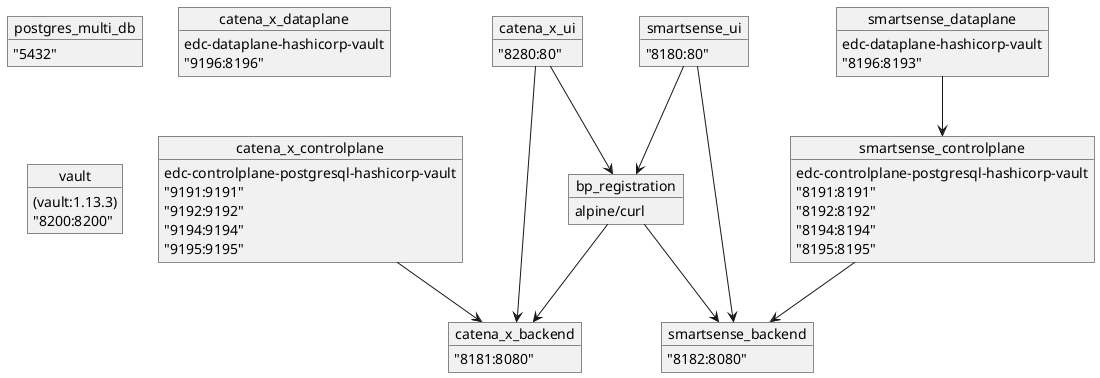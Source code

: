 @startuml
object postgres_multi_db {
"5432"
}

object smartsense_controlplane {
edc-controlplane-postgresql-hashicorp-vault
"8191:8191"
"8192:8192"
"8194:8194"
"8195:8195"
}

object smartsense_backend {
"8182:8080"
}

object smartsense_dataplane {
edc-dataplane-hashicorp-vault
"8196:8193"
}

object catena_x_controlplane {
edc-controlplane-postgresql-hashicorp-vault
"9191:9191"
"9192:9192"
"9194:9194"
"9195:9195"
}

object catena_x_dataplane {
edc-dataplane-hashicorp-vault
"9196:8196"
}

object vault {
(vault:1.13.3)
"8200:8200"
}

object catena_x_backend {
"8181:8080"
}

object bp_registration {
alpine/curl
}

object smartsense_ui {
"8180:80"
}

object catena_x_ui {
"8280:80"
}

smartsense_controlplane --> smartsense_backend
smartsense_dataplane --> smartsense_controlplane
catena_x_controlplane --> catena_x_backend
bp_registration --> smartsense_backend
bp_registration --> catena_x_backend
smartsense_ui --> bp_registration
smartsense_ui --> smartsense_backend
catena_x_ui --> bp_registration
catena_x_ui --> catena_x_backend

@enduml